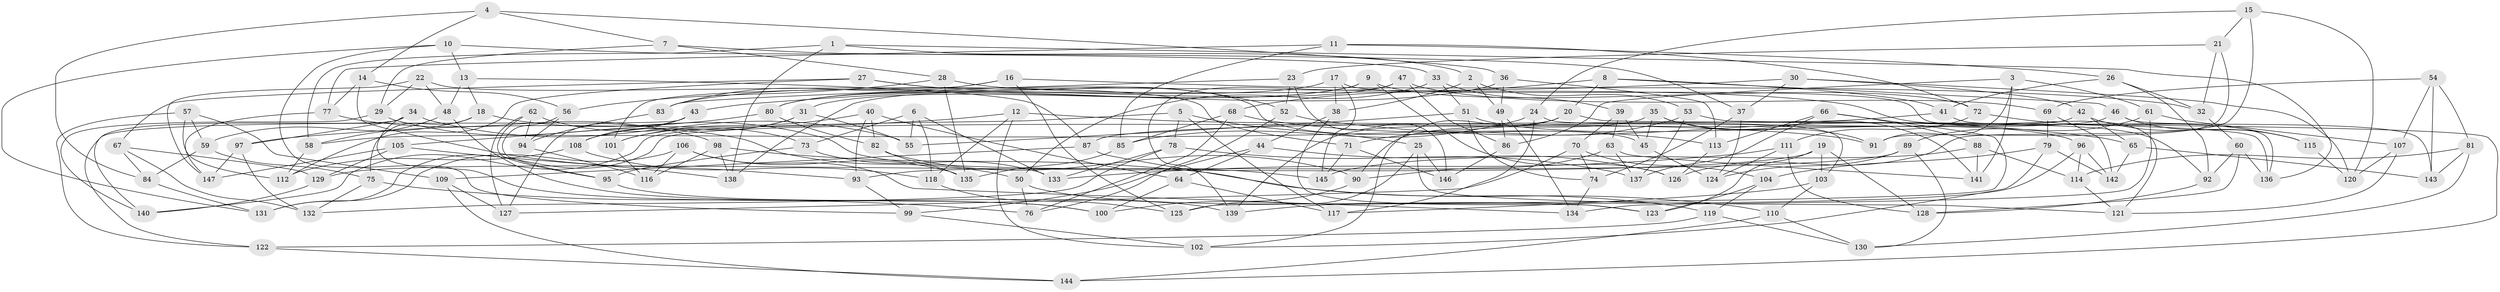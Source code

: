 // coarse degree distribution, {9: 0.2, 8: 0.17777777777777778, 5: 0.17777777777777778, 7: 0.15555555555555556, 6: 0.2222222222222222, 10: 0.044444444444444446, 4: 0.022222222222222223}
// Generated by graph-tools (version 1.1) at 2025/38/03/04/25 23:38:14]
// undirected, 147 vertices, 294 edges
graph export_dot {
  node [color=gray90,style=filled];
  1;
  2;
  3;
  4;
  5;
  6;
  7;
  8;
  9;
  10;
  11;
  12;
  13;
  14;
  15;
  16;
  17;
  18;
  19;
  20;
  21;
  22;
  23;
  24;
  25;
  26;
  27;
  28;
  29;
  30;
  31;
  32;
  33;
  34;
  35;
  36;
  37;
  38;
  39;
  40;
  41;
  42;
  43;
  44;
  45;
  46;
  47;
  48;
  49;
  50;
  51;
  52;
  53;
  54;
  55;
  56;
  57;
  58;
  59;
  60;
  61;
  62;
  63;
  64;
  65;
  66;
  67;
  68;
  69;
  70;
  71;
  72;
  73;
  74;
  75;
  76;
  77;
  78;
  79;
  80;
  81;
  82;
  83;
  84;
  85;
  86;
  87;
  88;
  89;
  90;
  91;
  92;
  93;
  94;
  95;
  96;
  97;
  98;
  99;
  100;
  101;
  102;
  103;
  104;
  105;
  106;
  107;
  108;
  109;
  110;
  111;
  112;
  113;
  114;
  115;
  116;
  117;
  118;
  119;
  120;
  121;
  122;
  123;
  124;
  125;
  126;
  127;
  128;
  129;
  130;
  131;
  132;
  133;
  134;
  135;
  136;
  137;
  138;
  139;
  140;
  141;
  142;
  143;
  144;
  145;
  146;
  147;
  1 -- 58;
  1 -- 138;
  1 -- 136;
  1 -- 2;
  2 -- 38;
  2 -- 53;
  2 -- 49;
  3 -- 61;
  3 -- 86;
  3 -- 91;
  3 -- 141;
  4 -- 7;
  4 -- 84;
  4 -- 36;
  4 -- 14;
  5 -- 78;
  5 -- 140;
  5 -- 25;
  5 -- 117;
  6 -- 118;
  6 -- 55;
  6 -- 133;
  6 -- 73;
  7 -- 33;
  7 -- 29;
  7 -- 28;
  8 -- 68;
  8 -- 41;
  8 -- 46;
  8 -- 20;
  9 -- 31;
  9 -- 80;
  9 -- 126;
  9 -- 72;
  10 -- 13;
  10 -- 37;
  10 -- 131;
  10 -- 99;
  11 -- 85;
  11 -- 77;
  11 -- 26;
  11 -- 72;
  12 -- 118;
  12 -- 97;
  12 -- 102;
  12 -- 91;
  13 -- 87;
  13 -- 18;
  13 -- 48;
  14 -- 93;
  14 -- 77;
  14 -- 56;
  15 -- 120;
  15 -- 21;
  15 -- 126;
  15 -- 24;
  16 -- 101;
  16 -- 32;
  16 -- 83;
  16 -- 125;
  17 -- 145;
  17 -- 80;
  17 -- 38;
  17 -- 136;
  18 -- 75;
  18 -- 145;
  18 -- 59;
  19 -- 123;
  19 -- 103;
  19 -- 129;
  19 -- 128;
  20 -- 144;
  20 -- 102;
  20 -- 58;
  21 -- 32;
  21 -- 23;
  21 -- 91;
  22 -- 48;
  22 -- 147;
  22 -- 71;
  22 -- 29;
  23 -- 83;
  23 -- 52;
  23 -- 146;
  24 -- 103;
  24 -- 85;
  24 -- 117;
  25 -- 146;
  25 -- 125;
  25 -- 121;
  26 -- 92;
  26 -- 41;
  26 -- 32;
  27 -- 45;
  27 -- 67;
  27 -- 52;
  27 -- 112;
  28 -- 92;
  28 -- 135;
  28 -- 56;
  29 -- 50;
  29 -- 140;
  30 -- 37;
  30 -- 43;
  30 -- 42;
  30 -- 120;
  31 -- 101;
  31 -- 55;
  31 -- 108;
  32 -- 60;
  33 -- 50;
  33 -- 39;
  33 -- 51;
  34 -- 140;
  34 -- 100;
  34 -- 97;
  34 -- 55;
  35 -- 139;
  35 -- 141;
  35 -- 45;
  35 -- 91;
  36 -- 83;
  36 -- 113;
  36 -- 49;
  37 -- 74;
  37 -- 124;
  38 -- 44;
  38 -- 123;
  39 -- 45;
  39 -- 70;
  39 -- 63;
  40 -- 64;
  40 -- 101;
  40 -- 93;
  40 -- 82;
  41 -- 87;
  41 -- 121;
  42 -- 65;
  42 -- 115;
  42 -- 131;
  43 -- 122;
  43 -- 108;
  43 -- 127;
  44 -- 64;
  44 -- 99;
  44 -- 126;
  45 -- 124;
  46 -- 115;
  46 -- 143;
  46 -- 90;
  47 -- 86;
  47 -- 139;
  47 -- 138;
  47 -- 69;
  48 -- 58;
  48 -- 100;
  49 -- 86;
  49 -- 134;
  50 -- 76;
  50 -- 123;
  51 -- 74;
  51 -- 96;
  51 -- 55;
  52 -- 76;
  52 -- 65;
  53 -- 136;
  53 -- 71;
  53 -- 137;
  54 -- 69;
  54 -- 81;
  54 -- 143;
  54 -- 107;
  56 -- 94;
  56 -- 95;
  57 -- 59;
  57 -- 109;
  57 -- 122;
  57 -- 112;
  58 -- 112;
  59 -- 75;
  59 -- 84;
  60 -- 92;
  60 -- 128;
  60 -- 136;
  61 -- 134;
  61 -- 107;
  61 -- 89;
  62 -- 95;
  62 -- 94;
  62 -- 127;
  62 -- 73;
  63 -- 141;
  63 -- 137;
  63 -- 90;
  64 -- 100;
  64 -- 117;
  65 -- 142;
  65 -- 143;
  66 -- 137;
  66 -- 88;
  66 -- 113;
  66 -- 125;
  67 -- 84;
  67 -- 129;
  67 -- 132;
  68 -- 113;
  68 -- 76;
  68 -- 85;
  69 -- 142;
  69 -- 79;
  70 -- 127;
  70 -- 74;
  70 -- 104;
  71 -- 145;
  71 -- 146;
  72 -- 115;
  72 -- 111;
  73 -- 95;
  73 -- 133;
  74 -- 134;
  75 -- 76;
  75 -- 132;
  77 -- 147;
  77 -- 98;
  78 -- 133;
  78 -- 137;
  78 -- 132;
  79 -- 104;
  79 -- 102;
  79 -- 142;
  80 -- 82;
  80 -- 105;
  81 -- 114;
  81 -- 143;
  81 -- 130;
  82 -- 135;
  82 -- 90;
  83 -- 94;
  84 -- 131;
  85 -- 135;
  86 -- 146;
  87 -- 109;
  87 -- 119;
  88 -- 114;
  88 -- 141;
  88 -- 145;
  89 -- 93;
  89 -- 124;
  89 -- 130;
  90 -- 100;
  92 -- 128;
  93 -- 99;
  94 -- 116;
  95 -- 139;
  96 -- 142;
  96 -- 139;
  96 -- 114;
  97 -- 132;
  97 -- 147;
  98 -- 138;
  98 -- 116;
  98 -- 110;
  99 -- 102;
  101 -- 116;
  103 -- 110;
  103 -- 117;
  104 -- 119;
  104 -- 123;
  105 -- 129;
  105 -- 147;
  105 -- 138;
  106 -- 135;
  106 -- 134;
  106 -- 116;
  106 -- 131;
  107 -- 121;
  107 -- 120;
  108 -- 118;
  108 -- 112;
  109 -- 127;
  109 -- 144;
  110 -- 144;
  110 -- 130;
  111 -- 128;
  111 -- 124;
  111 -- 133;
  113 -- 126;
  114 -- 121;
  115 -- 120;
  118 -- 125;
  119 -- 122;
  119 -- 130;
  122 -- 144;
  129 -- 140;
}
